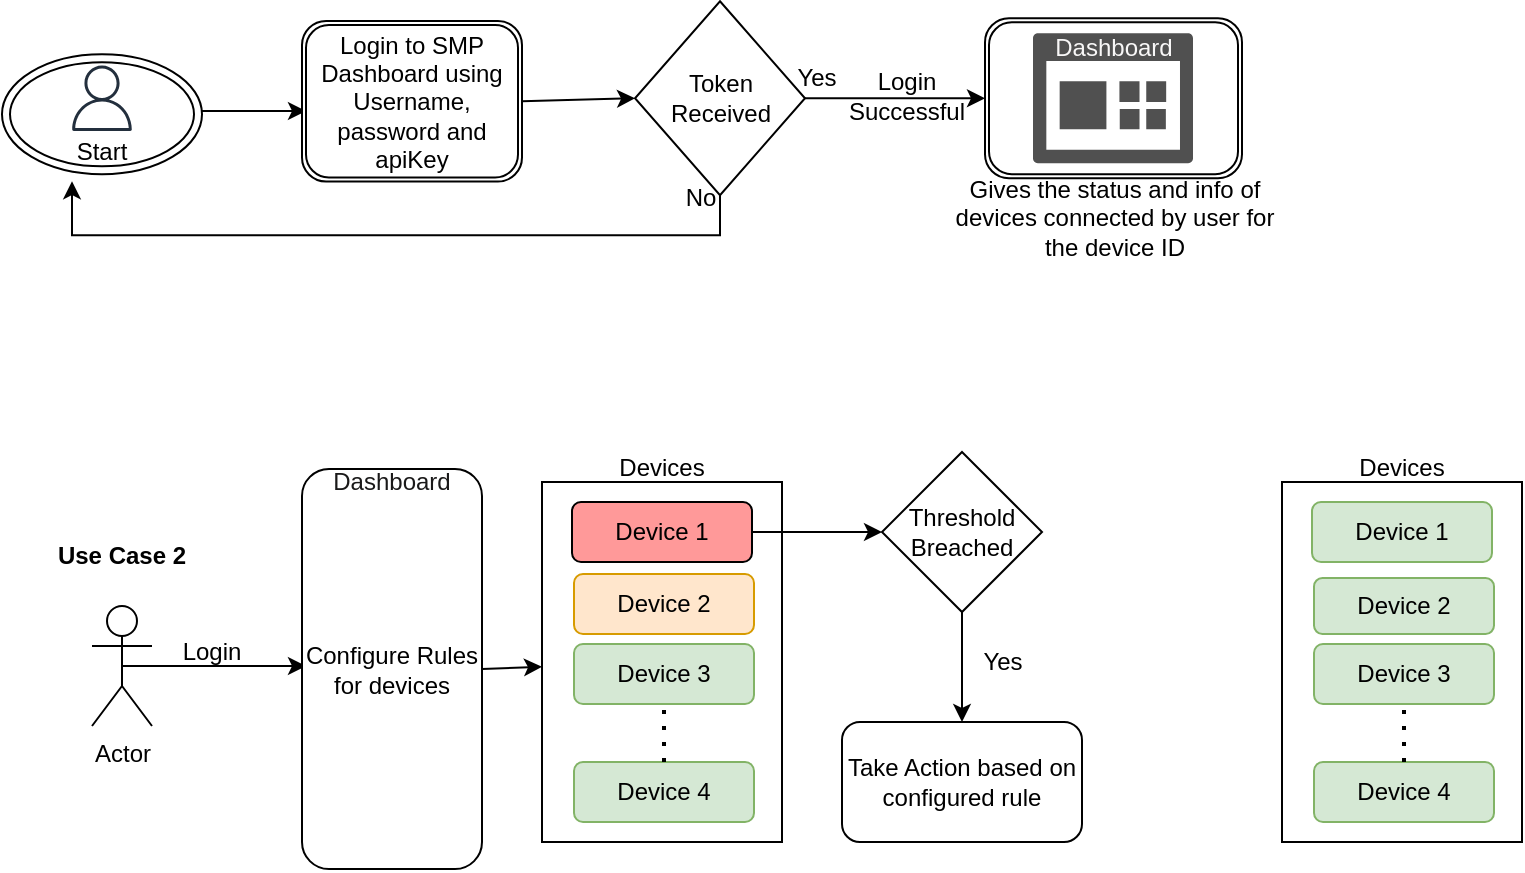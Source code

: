 <mxfile version="21.1.5" type="github">
  <diagram name="Page-1" id="TBpk2ZddFmmUnNdRWJZM">
    <mxGraphModel dx="1900" dy="590" grid="1" gridSize="10" guides="1" tooltips="1" connect="1" arrows="1" fold="1" page="1" pageScale="1" pageWidth="850" pageHeight="1100" math="0" shadow="0">
      <root>
        <mxCell id="0" />
        <mxCell id="1" parent="0" />
        <mxCell id="u9HwPEGiP-o9F6QaUKpa-2" value="" style="endArrow=classic;html=1;rounded=0;exitX=1;exitY=0.5;exitDx=0;exitDy=0;" edge="1" parent="1">
          <mxGeometry width="50" height="50" relative="1" as="geometry">
            <mxPoint x="90" y="76.5" as="sourcePoint" />
            <mxPoint x="142" y="76.5" as="targetPoint" />
          </mxGeometry>
        </mxCell>
        <mxCell id="u9HwPEGiP-o9F6QaUKpa-4" value="" style="sketch=0;pointerEvents=1;shadow=0;dashed=0;html=1;strokeColor=none;labelPosition=center;verticalLabelPosition=bottom;verticalAlign=top;align=center;fillColor=#505050;shape=mxgraph.mscae.intune.dashboard" vertex="1" parent="1">
          <mxGeometry x="505.5" y="37.63" width="80" height="65" as="geometry" />
        </mxCell>
        <mxCell id="u9HwPEGiP-o9F6QaUKpa-6" value="&lt;font color=&quot;#f8f7f7&quot;&gt;Dashboard&lt;/font&gt;" style="text;html=1;align=center;verticalAlign=middle;whiteSpace=wrap;rounded=0;fillColor=none;" vertex="1" parent="1">
          <mxGeometry x="515.5" y="30.13" width="60" height="30" as="geometry" />
        </mxCell>
        <mxCell id="u9HwPEGiP-o9F6QaUKpa-7" value="Gives the status and info of devices connected by user for the device ID" style="text;html=1;strokeColor=none;fillColor=none;align=center;verticalAlign=middle;whiteSpace=wrap;rounded=0;" vertex="1" parent="1">
          <mxGeometry x="456.5" y="84.62" width="178.5" height="90" as="geometry" />
        </mxCell>
        <mxCell id="u9HwPEGiP-o9F6QaUKpa-10" value="Actor" style="shape=umlActor;verticalLabelPosition=bottom;verticalAlign=top;html=1;outlineConnect=0;" vertex="1" parent="1">
          <mxGeometry x="35" y="324" width="30" height="60" as="geometry" />
        </mxCell>
        <mxCell id="u9HwPEGiP-o9F6QaUKpa-11" value="" style="endArrow=classic;html=1;rounded=0;exitX=0.5;exitY=0.5;exitDx=0;exitDy=0;exitPerimeter=0;" edge="1" parent="1" source="u9HwPEGiP-o9F6QaUKpa-10">
          <mxGeometry width="50" height="50" relative="1" as="geometry">
            <mxPoint x="77" y="354" as="sourcePoint" />
            <mxPoint x="142" y="354" as="targetPoint" />
          </mxGeometry>
        </mxCell>
        <mxCell id="u9HwPEGiP-o9F6QaUKpa-13" value="&lt;font color=&quot;#f8f7f7&quot;&gt;Dashboard&lt;/font&gt;" style="text;html=1;align=center;verticalAlign=middle;whiteSpace=wrap;rounded=0;fillColor=none;" vertex="1" parent="1">
          <mxGeometry x="272" y="290.5" width="60" height="30" as="geometry" />
        </mxCell>
        <mxCell id="u9HwPEGiP-o9F6QaUKpa-15" value="Login" style="text;html=1;strokeColor=none;fillColor=none;align=center;verticalAlign=middle;whiteSpace=wrap;rounded=0;" vertex="1" parent="1">
          <mxGeometry x="65" y="332" width="60" height="30" as="geometry" />
        </mxCell>
        <mxCell id="u9HwPEGiP-o9F6QaUKpa-16" value="Use Case 2" style="text;html=1;strokeColor=none;fillColor=none;align=center;verticalAlign=middle;whiteSpace=wrap;rounded=0;fontStyle=1" vertex="1" parent="1">
          <mxGeometry x="10" y="284" width="80" height="30" as="geometry" />
        </mxCell>
        <mxCell id="u9HwPEGiP-o9F6QaUKpa-18" value="" style="rounded=0;whiteSpace=wrap;html=1;" vertex="1" parent="1">
          <mxGeometry x="260" y="262" width="120" height="180" as="geometry" />
        </mxCell>
        <mxCell id="u9HwPEGiP-o9F6QaUKpa-19" value="Devices" style="text;html=1;strokeColor=none;fillColor=none;align=center;verticalAlign=middle;whiteSpace=wrap;rounded=0;" vertex="1" parent="1">
          <mxGeometry x="290" y="240" width="60" height="30" as="geometry" />
        </mxCell>
        <mxCell id="u9HwPEGiP-o9F6QaUKpa-20" value="Device 1" style="rounded=1;whiteSpace=wrap;html=1;fillColor=#FF9999;" vertex="1" parent="1">
          <mxGeometry x="275" y="272" width="90" height="30" as="geometry" />
        </mxCell>
        <mxCell id="u9HwPEGiP-o9F6QaUKpa-21" value="Device 2" style="rounded=1;whiteSpace=wrap;html=1;fillColor=#ffe6cc;strokeColor=#d79b00;" vertex="1" parent="1">
          <mxGeometry x="276" y="308" width="90" height="30" as="geometry" />
        </mxCell>
        <mxCell id="u9HwPEGiP-o9F6QaUKpa-22" value="Device 3" style="rounded=1;whiteSpace=wrap;html=1;fillColor=#d5e8d4;strokeColor=#82b366;" vertex="1" parent="1">
          <mxGeometry x="276" y="343" width="90" height="30" as="geometry" />
        </mxCell>
        <mxCell id="u9HwPEGiP-o9F6QaUKpa-23" value="Device 4" style="rounded=1;whiteSpace=wrap;html=1;fillColor=#d5e8d4;strokeColor=#82b366;" vertex="1" parent="1">
          <mxGeometry x="276" y="402" width="90" height="30" as="geometry" />
        </mxCell>
        <mxCell id="u9HwPEGiP-o9F6QaUKpa-26" value="" style="endArrow=none;dashed=1;html=1;dashPattern=1 3;strokeWidth=2;rounded=0;entryX=0.5;entryY=1;entryDx=0;entryDy=0;exitX=0.5;exitY=0;exitDx=0;exitDy=0;" edge="1" parent="1" source="u9HwPEGiP-o9F6QaUKpa-23" target="u9HwPEGiP-o9F6QaUKpa-22">
          <mxGeometry width="50" height="50" relative="1" as="geometry">
            <mxPoint x="315" y="402" as="sourcePoint" />
            <mxPoint x="365" y="352" as="targetPoint" />
          </mxGeometry>
        </mxCell>
        <mxCell id="u9HwPEGiP-o9F6QaUKpa-27" value="" style="endArrow=classic;html=1;rounded=0;exitX=1;exitY=0.5;exitDx=0;exitDy=0;" edge="1" parent="1" source="u9HwPEGiP-o9F6QaUKpa-20">
          <mxGeometry width="50" height="50" relative="1" as="geometry">
            <mxPoint x="380" y="290.5" as="sourcePoint" />
            <mxPoint x="430" y="287" as="targetPoint" />
          </mxGeometry>
        </mxCell>
        <mxCell id="u9HwPEGiP-o9F6QaUKpa-32" value="" style="edgeStyle=orthogonalEdgeStyle;rounded=0;orthogonalLoop=1;jettySize=auto;html=1;" edge="1" parent="1" source="u9HwPEGiP-o9F6QaUKpa-28" target="u9HwPEGiP-o9F6QaUKpa-31">
          <mxGeometry relative="1" as="geometry" />
        </mxCell>
        <mxCell id="u9HwPEGiP-o9F6QaUKpa-28" value="Threshold Breached" style="rhombus;whiteSpace=wrap;html=1;" vertex="1" parent="1">
          <mxGeometry x="430" y="247" width="80" height="80" as="geometry" />
        </mxCell>
        <mxCell id="u9HwPEGiP-o9F6QaUKpa-29" value="Configure Rules for devices" style="rounded=1;whiteSpace=wrap;html=1;" vertex="1" parent="1">
          <mxGeometry x="140" y="255.5" width="90" height="200" as="geometry" />
        </mxCell>
        <mxCell id="u9HwPEGiP-o9F6QaUKpa-31" value="Take Action based on configured rule" style="rounded=1;whiteSpace=wrap;html=1;" vertex="1" parent="1">
          <mxGeometry x="410" y="382" width="120" height="60" as="geometry" />
        </mxCell>
        <mxCell id="u9HwPEGiP-o9F6QaUKpa-34" value="Yes" style="text;html=1;align=center;verticalAlign=middle;resizable=0;points=[];autosize=1;strokeColor=none;fillColor=none;" vertex="1" parent="1">
          <mxGeometry x="470" y="337" width="40" height="30" as="geometry" />
        </mxCell>
        <mxCell id="u9HwPEGiP-o9F6QaUKpa-40" value="" style="endArrow=classic;html=1;rounded=0;exitX=1;exitY=0.5;exitDx=0;exitDy=0;" edge="1" parent="1" source="u9HwPEGiP-o9F6QaUKpa-29" target="u9HwPEGiP-o9F6QaUKpa-18">
          <mxGeometry width="50" height="50" relative="1" as="geometry">
            <mxPoint x="90" y="365.5" as="sourcePoint" />
            <mxPoint x="140" y="315.5" as="targetPoint" />
          </mxGeometry>
        </mxCell>
        <mxCell id="u9HwPEGiP-o9F6QaUKpa-41" value="&lt;font color=&quot;#1a1919&quot;&gt;Dashboard&lt;/font&gt;" style="text;html=1;align=center;verticalAlign=middle;whiteSpace=wrap;rounded=0;fillColor=none;" vertex="1" parent="1">
          <mxGeometry x="155" y="247" width="60" height="30" as="geometry" />
        </mxCell>
        <mxCell id="u9HwPEGiP-o9F6QaUKpa-57" value="&lt;font color=&quot;#f8f7f7&quot;&gt;Dashboard&lt;/font&gt;" style="text;html=1;align=center;verticalAlign=middle;whiteSpace=wrap;rounded=0;fillColor=none;" vertex="1" parent="1">
          <mxGeometry x="642" y="290.5" width="60" height="30" as="geometry" />
        </mxCell>
        <mxCell id="u9HwPEGiP-o9F6QaUKpa-58" value="" style="rounded=0;whiteSpace=wrap;html=1;" vertex="1" parent="1">
          <mxGeometry x="630" y="262" width="120" height="180" as="geometry" />
        </mxCell>
        <mxCell id="u9HwPEGiP-o9F6QaUKpa-59" value="Devices" style="text;html=1;strokeColor=none;fillColor=none;align=center;verticalAlign=middle;whiteSpace=wrap;rounded=0;" vertex="1" parent="1">
          <mxGeometry x="660" y="240" width="60" height="30" as="geometry" />
        </mxCell>
        <mxCell id="u9HwPEGiP-o9F6QaUKpa-60" value="Device 1" style="rounded=1;whiteSpace=wrap;html=1;fillColor=#d5e8d4;strokeColor=#82b366;" vertex="1" parent="1">
          <mxGeometry x="645" y="272" width="90" height="30" as="geometry" />
        </mxCell>
        <mxCell id="u9HwPEGiP-o9F6QaUKpa-61" value="Device 2" style="rounded=1;whiteSpace=wrap;html=1;fillColor=#d5e8d4;strokeColor=#82b366;" vertex="1" parent="1">
          <mxGeometry x="646" y="310" width="90" height="28" as="geometry" />
        </mxCell>
        <mxCell id="u9HwPEGiP-o9F6QaUKpa-62" value="Device 3" style="rounded=1;whiteSpace=wrap;html=1;fillColor=#d5e8d4;strokeColor=#82b366;" vertex="1" parent="1">
          <mxGeometry x="646" y="343" width="90" height="30" as="geometry" />
        </mxCell>
        <mxCell id="u9HwPEGiP-o9F6QaUKpa-63" value="Device 4" style="rounded=1;whiteSpace=wrap;html=1;fillColor=#d5e8d4;strokeColor=#82b366;" vertex="1" parent="1">
          <mxGeometry x="646" y="402" width="90" height="30" as="geometry" />
        </mxCell>
        <mxCell id="u9HwPEGiP-o9F6QaUKpa-64" value="" style="endArrow=none;dashed=1;html=1;dashPattern=1 3;strokeWidth=2;rounded=0;entryX=0.5;entryY=1;entryDx=0;entryDy=0;exitX=0.5;exitY=0;exitDx=0;exitDy=0;" edge="1" parent="1" source="u9HwPEGiP-o9F6QaUKpa-63" target="u9HwPEGiP-o9F6QaUKpa-62">
          <mxGeometry width="50" height="50" relative="1" as="geometry">
            <mxPoint x="685" y="402" as="sourcePoint" />
            <mxPoint x="735" y="352" as="targetPoint" />
          </mxGeometry>
        </mxCell>
        <mxCell id="u9HwPEGiP-o9F6QaUKpa-70" value="" style="sketch=0;outlineConnect=0;fontColor=#232F3E;gradientColor=none;fillColor=#232F3D;strokeColor=none;dashed=0;verticalLabelPosition=bottom;verticalAlign=top;align=center;html=1;fontSize=12;fontStyle=0;aspect=fixed;pointerEvents=1;shape=mxgraph.aws4.user;" vertex="1" parent="1">
          <mxGeometry x="23.63" y="53.76" width="32.75" height="32.75" as="geometry" />
        </mxCell>
        <mxCell id="u9HwPEGiP-o9F6QaUKpa-71" value="Login to SMP Dashboard using&lt;br&gt;Username, password and apiKey" style="shape=ext;double=1;rounded=1;whiteSpace=wrap;html=1;" vertex="1" parent="1">
          <mxGeometry x="140" y="31.5" width="110" height="80.24" as="geometry" />
        </mxCell>
        <mxCell id="u9HwPEGiP-o9F6QaUKpa-72" value="" style="endArrow=classic;html=1;rounded=0;exitX=1;exitY=0.5;exitDx=0;exitDy=0;entryX=0;entryY=0.5;entryDx=0;entryDy=0;" edge="1" parent="1" source="u9HwPEGiP-o9F6QaUKpa-71" target="u9HwPEGiP-o9F6QaUKpa-82">
          <mxGeometry width="50" height="50" relative="1" as="geometry">
            <mxPoint x="400" y="250" as="sourcePoint" />
            <mxPoint x="354.16" y="149.68" as="targetPoint" />
          </mxGeometry>
        </mxCell>
        <mxCell id="u9HwPEGiP-o9F6QaUKpa-80" value="" style="ellipse;shape=doubleEllipse;whiteSpace=wrap;html=1;fillColor=none;" vertex="1" parent="1">
          <mxGeometry x="-10" y="48.13" width="100" height="60" as="geometry" />
        </mxCell>
        <mxCell id="u9HwPEGiP-o9F6QaUKpa-81" value="" style="shape=ext;double=1;rounded=1;whiteSpace=wrap;html=1;fillColor=none;" vertex="1" parent="1">
          <mxGeometry x="481.5" y="30.13" width="128.5" height="80" as="geometry" />
        </mxCell>
        <mxCell id="u9HwPEGiP-o9F6QaUKpa-89" style="edgeStyle=orthogonalEdgeStyle;rounded=0;orthogonalLoop=1;jettySize=auto;html=1;exitX=0.5;exitY=1;exitDx=0;exitDy=0;entryX=0.25;entryY=1;entryDx=0;entryDy=0;" edge="1" parent="1" source="u9HwPEGiP-o9F6QaUKpa-82" target="u9HwPEGiP-o9F6QaUKpa-88">
          <mxGeometry relative="1" as="geometry" />
        </mxCell>
        <mxCell id="u9HwPEGiP-o9F6QaUKpa-82" value="Token &lt;br&gt;Received" style="rhombus;whiteSpace=wrap;html=1;fillColor=none;" vertex="1" parent="1">
          <mxGeometry x="306.5" y="21.63" width="85" height="97" as="geometry" />
        </mxCell>
        <mxCell id="u9HwPEGiP-o9F6QaUKpa-83" value="" style="endArrow=classic;html=1;rounded=0;exitX=1;exitY=0.5;exitDx=0;exitDy=0;entryX=0;entryY=0.5;entryDx=0;entryDy=0;" edge="1" parent="1" source="u9HwPEGiP-o9F6QaUKpa-82" target="u9HwPEGiP-o9F6QaUKpa-81">
          <mxGeometry width="50" height="50" relative="1" as="geometry">
            <mxPoint x="371.5" y="248.51" as="sourcePoint" />
            <mxPoint x="421.5" y="198.51" as="targetPoint" />
          </mxGeometry>
        </mxCell>
        <mxCell id="u9HwPEGiP-o9F6QaUKpa-84" value="Login&lt;br style=&quot;border-color: var(--border-color);&quot;&gt;Successful" style="text;html=1;align=center;verticalAlign=middle;resizable=0;points=[];autosize=1;strokeColor=none;fillColor=none;" vertex="1" parent="1">
          <mxGeometry x="401.5" y="48.64" width="80" height="40" as="geometry" />
        </mxCell>
        <mxCell id="u9HwPEGiP-o9F6QaUKpa-86" value="Yes" style="text;html=1;align=center;verticalAlign=middle;resizable=0;points=[];autosize=1;strokeColor=none;fillColor=none;" vertex="1" parent="1">
          <mxGeometry x="376.5" y="45.01" width="40" height="30" as="geometry" />
        </mxCell>
        <mxCell id="u9HwPEGiP-o9F6QaUKpa-88" value="Start" style="text;html=1;strokeColor=none;fillColor=none;align=center;verticalAlign=middle;whiteSpace=wrap;rounded=0;" vertex="1" parent="1">
          <mxGeometry x="10" y="81.62" width="60" height="30" as="geometry" />
        </mxCell>
        <mxCell id="u9HwPEGiP-o9F6QaUKpa-90" value="No" style="text;html=1;align=center;verticalAlign=middle;resizable=0;points=[];autosize=1;strokeColor=none;fillColor=none;" vertex="1" parent="1">
          <mxGeometry x="318.5" y="104.63" width="40" height="30" as="geometry" />
        </mxCell>
      </root>
    </mxGraphModel>
  </diagram>
</mxfile>
